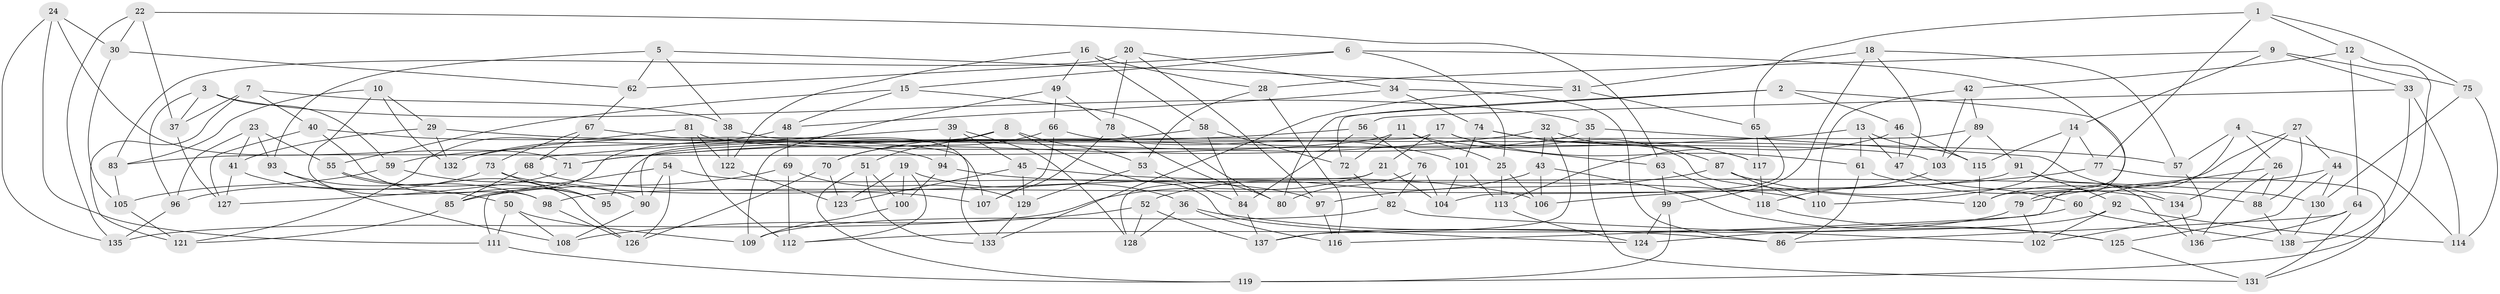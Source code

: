 // Generated by graph-tools (version 1.1) at 2025/11/02/27/25 16:11:43]
// undirected, 138 vertices, 276 edges
graph export_dot {
graph [start="1"]
  node [color=gray90,style=filled];
  1;
  2;
  3;
  4;
  5;
  6;
  7;
  8;
  9;
  10;
  11;
  12;
  13;
  14;
  15;
  16;
  17;
  18;
  19;
  20;
  21;
  22;
  23;
  24;
  25;
  26;
  27;
  28;
  29;
  30;
  31;
  32;
  33;
  34;
  35;
  36;
  37;
  38;
  39;
  40;
  41;
  42;
  43;
  44;
  45;
  46;
  47;
  48;
  49;
  50;
  51;
  52;
  53;
  54;
  55;
  56;
  57;
  58;
  59;
  60;
  61;
  62;
  63;
  64;
  65;
  66;
  67;
  68;
  69;
  70;
  71;
  72;
  73;
  74;
  75;
  76;
  77;
  78;
  79;
  80;
  81;
  82;
  83;
  84;
  85;
  86;
  87;
  88;
  89;
  90;
  91;
  92;
  93;
  94;
  95;
  96;
  97;
  98;
  99;
  100;
  101;
  102;
  103;
  104;
  105;
  106;
  107;
  108;
  109;
  110;
  111;
  112;
  113;
  114;
  115;
  116;
  117;
  118;
  119;
  120;
  121;
  122;
  123;
  124;
  125;
  126;
  127;
  128;
  129;
  130;
  131;
  132;
  133;
  134;
  135;
  136;
  137;
  138;
  1 -- 12;
  1 -- 75;
  1 -- 65;
  1 -- 77;
  2 -- 79;
  2 -- 46;
  2 -- 72;
  2 -- 80;
  3 -- 35;
  3 -- 37;
  3 -- 59;
  3 -- 96;
  4 -- 114;
  4 -- 57;
  4 -- 26;
  4 -- 116;
  5 -- 38;
  5 -- 31;
  5 -- 93;
  5 -- 62;
  6 -- 120;
  6 -- 25;
  6 -- 62;
  6 -- 15;
  7 -- 40;
  7 -- 121;
  7 -- 37;
  7 -- 38;
  8 -- 51;
  8 -- 53;
  8 -- 85;
  8 -- 124;
  9 -- 14;
  9 -- 33;
  9 -- 75;
  9 -- 28;
  10 -- 83;
  10 -- 98;
  10 -- 29;
  10 -- 132;
  11 -- 63;
  11 -- 72;
  11 -- 25;
  11 -- 83;
  12 -- 64;
  12 -- 119;
  12 -- 42;
  13 -- 115;
  13 -- 61;
  13 -- 47;
  13 -- 71;
  14 -- 115;
  14 -- 77;
  14 -- 110;
  15 -- 48;
  15 -- 80;
  15 -- 55;
  16 -- 28;
  16 -- 122;
  16 -- 58;
  16 -- 49;
  17 -- 61;
  17 -- 120;
  17 -- 21;
  17 -- 90;
  18 -- 31;
  18 -- 99;
  18 -- 47;
  18 -- 57;
  19 -- 123;
  19 -- 112;
  19 -- 36;
  19 -- 100;
  20 -- 97;
  20 -- 34;
  20 -- 83;
  20 -- 78;
  21 -- 135;
  21 -- 104;
  21 -- 128;
  22 -- 37;
  22 -- 63;
  22 -- 135;
  22 -- 30;
  23 -- 55;
  23 -- 41;
  23 -- 96;
  23 -- 93;
  24 -- 135;
  24 -- 30;
  24 -- 111;
  24 -- 71;
  25 -- 106;
  25 -- 113;
  26 -- 88;
  26 -- 136;
  26 -- 79;
  27 -- 44;
  27 -- 88;
  27 -- 134;
  27 -- 120;
  28 -- 53;
  28 -- 116;
  29 -- 57;
  29 -- 132;
  29 -- 41;
  30 -- 62;
  30 -- 105;
  31 -- 65;
  31 -- 133;
  32 -- 137;
  32 -- 117;
  32 -- 43;
  32 -- 71;
  33 -- 138;
  33 -- 56;
  33 -- 114;
  34 -- 74;
  34 -- 48;
  34 -- 86;
  35 -- 131;
  35 -- 132;
  35 -- 134;
  36 -- 116;
  36 -- 128;
  36 -- 86;
  37 -- 127;
  38 -- 122;
  38 -- 133;
  39 -- 128;
  39 -- 45;
  39 -- 94;
  39 -- 68;
  40 -- 95;
  40 -- 94;
  40 -- 127;
  41 -- 127;
  41 -- 50;
  42 -- 103;
  42 -- 89;
  42 -- 110;
  43 -- 125;
  43 -- 52;
  43 -- 106;
  44 -- 130;
  44 -- 125;
  44 -- 60;
  45 -- 129;
  45 -- 130;
  45 -- 123;
  46 -- 47;
  46 -- 113;
  46 -- 115;
  47 -- 60;
  48 -- 132;
  48 -- 69;
  49 -- 109;
  49 -- 78;
  49 -- 66;
  50 -- 109;
  50 -- 108;
  50 -- 111;
  51 -- 133;
  51 -- 119;
  51 -- 100;
  52 -- 128;
  52 -- 108;
  52 -- 137;
  53 -- 84;
  53 -- 129;
  54 -- 111;
  54 -- 90;
  54 -- 126;
  54 -- 97;
  55 -- 95;
  55 -- 126;
  56 -- 59;
  56 -- 76;
  56 -- 84;
  57 -- 102;
  58 -- 72;
  58 -- 70;
  58 -- 84;
  59 -- 90;
  59 -- 105;
  60 -- 138;
  60 -- 112;
  61 -- 88;
  61 -- 86;
  62 -- 67;
  63 -- 118;
  63 -- 99;
  64 -- 86;
  64 -- 131;
  64 -- 136;
  65 -- 117;
  65 -- 104;
  66 -- 70;
  66 -- 107;
  66 -- 101;
  67 -- 107;
  67 -- 73;
  67 -- 68;
  68 -- 107;
  68 -- 85;
  69 -- 112;
  69 -- 129;
  69 -- 85;
  70 -- 126;
  70 -- 123;
  71 -- 127;
  72 -- 82;
  73 -- 96;
  73 -- 106;
  73 -- 95;
  74 -- 117;
  74 -- 87;
  74 -- 101;
  75 -- 114;
  75 -- 130;
  76 -- 104;
  76 -- 80;
  76 -- 82;
  77 -- 131;
  77 -- 106;
  78 -- 107;
  78 -- 80;
  79 -- 137;
  79 -- 102;
  81 -- 112;
  81 -- 121;
  81 -- 103;
  81 -- 122;
  82 -- 102;
  82 -- 109;
  83 -- 105;
  84 -- 137;
  85 -- 121;
  87 -- 97;
  87 -- 134;
  87 -- 110;
  88 -- 138;
  89 -- 103;
  89 -- 95;
  89 -- 91;
  90 -- 108;
  91 -- 92;
  91 -- 136;
  91 -- 98;
  92 -- 102;
  92 -- 124;
  92 -- 114;
  93 -- 98;
  93 -- 108;
  94 -- 100;
  94 -- 110;
  96 -- 135;
  97 -- 116;
  98 -- 126;
  99 -- 119;
  99 -- 124;
  100 -- 109;
  101 -- 113;
  101 -- 104;
  103 -- 118;
  105 -- 121;
  111 -- 119;
  113 -- 124;
  115 -- 120;
  117 -- 118;
  118 -- 125;
  122 -- 123;
  125 -- 131;
  129 -- 133;
  130 -- 138;
  134 -- 136;
}
